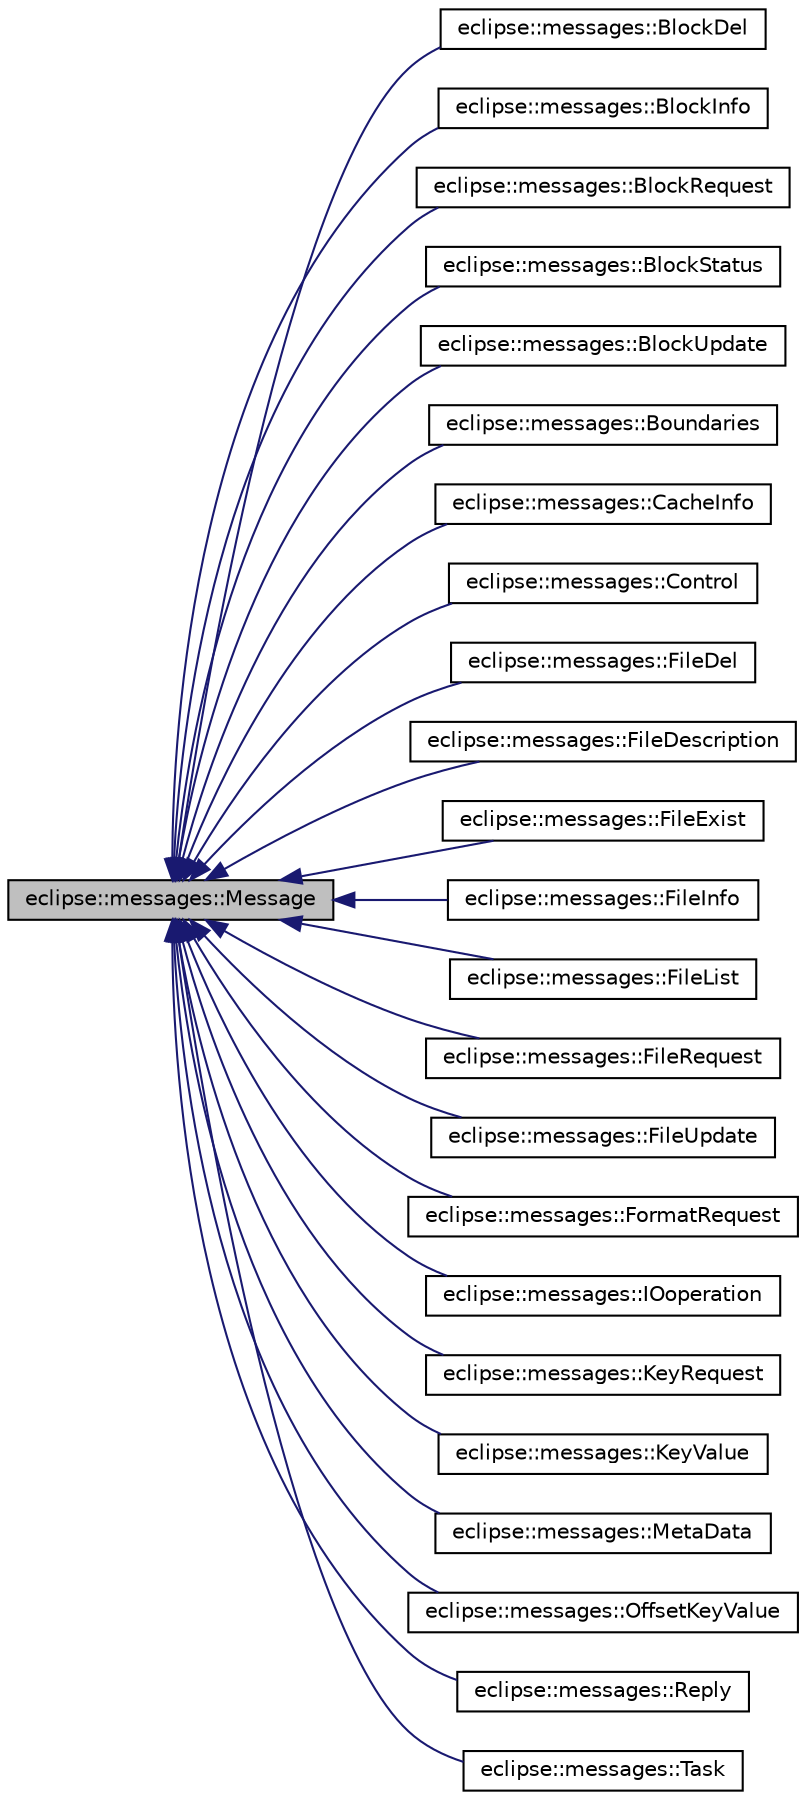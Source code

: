 digraph G
{
  edge [fontname="Helvetica",fontsize="10",labelfontname="Helvetica",labelfontsize="10"];
  node [fontname="Helvetica",fontsize="10",shape=record];
  rankdir="LR";
  Node1 [label="eclipse::messages::Message",height=0.2,width=0.4,color="black", fillcolor="grey75", style="filled" fontcolor="black"];
  Node1 -> Node2 [dir="back",color="midnightblue",fontsize="10",style="solid",fontname="Helvetica"];
  Node2 [label="eclipse::messages::BlockDel",height=0.2,width=0.4,color="black", fillcolor="white", style="filled",URL="$structeclipse_1_1messages_1_1BlockDel.html"];
  Node1 -> Node3 [dir="back",color="midnightblue",fontsize="10",style="solid",fontname="Helvetica"];
  Node3 [label="eclipse::messages::BlockInfo",height=0.2,width=0.4,color="black", fillcolor="white", style="filled",URL="$structeclipse_1_1messages_1_1BlockInfo.html"];
  Node1 -> Node4 [dir="back",color="midnightblue",fontsize="10",style="solid",fontname="Helvetica"];
  Node4 [label="eclipse::messages::BlockRequest",height=0.2,width=0.4,color="black", fillcolor="white", style="filled",URL="$structeclipse_1_1messages_1_1BlockRequest.html"];
  Node1 -> Node5 [dir="back",color="midnightblue",fontsize="10",style="solid",fontname="Helvetica"];
  Node5 [label="eclipse::messages::BlockStatus",height=0.2,width=0.4,color="black", fillcolor="white", style="filled",URL="$structeclipse_1_1messages_1_1BlockStatus.html"];
  Node1 -> Node6 [dir="back",color="midnightblue",fontsize="10",style="solid",fontname="Helvetica"];
  Node6 [label="eclipse::messages::BlockUpdate",height=0.2,width=0.4,color="black", fillcolor="white", style="filled",URL="$structeclipse_1_1messages_1_1BlockUpdate.html"];
  Node1 -> Node7 [dir="back",color="midnightblue",fontsize="10",style="solid",fontname="Helvetica"];
  Node7 [label="eclipse::messages::Boundaries",height=0.2,width=0.4,color="black", fillcolor="white", style="filled",URL="$structeclipse_1_1messages_1_1Boundaries.html"];
  Node1 -> Node8 [dir="back",color="midnightblue",fontsize="10",style="solid",fontname="Helvetica"];
  Node8 [label="eclipse::messages::CacheInfo",height=0.2,width=0.4,color="black", fillcolor="white", style="filled",URL="$structeclipse_1_1messages_1_1CacheInfo.html"];
  Node1 -> Node9 [dir="back",color="midnightblue",fontsize="10",style="solid",fontname="Helvetica"];
  Node9 [label="eclipse::messages::Control",height=0.2,width=0.4,color="black", fillcolor="white", style="filled",URL="$structeclipse_1_1messages_1_1Control.html"];
  Node1 -> Node10 [dir="back",color="midnightblue",fontsize="10",style="solid",fontname="Helvetica"];
  Node10 [label="eclipse::messages::FileDel",height=0.2,width=0.4,color="black", fillcolor="white", style="filled",URL="$structeclipse_1_1messages_1_1FileDel.html"];
  Node1 -> Node11 [dir="back",color="midnightblue",fontsize="10",style="solid",fontname="Helvetica"];
  Node11 [label="eclipse::messages::FileDescription",height=0.2,width=0.4,color="black", fillcolor="white", style="filled",URL="$structeclipse_1_1messages_1_1FileDescription.html"];
  Node1 -> Node12 [dir="back",color="midnightblue",fontsize="10",style="solid",fontname="Helvetica"];
  Node12 [label="eclipse::messages::FileExist",height=0.2,width=0.4,color="black", fillcolor="white", style="filled",URL="$structeclipse_1_1messages_1_1FileExist.html"];
  Node1 -> Node13 [dir="back",color="midnightblue",fontsize="10",style="solid",fontname="Helvetica"];
  Node13 [label="eclipse::messages::FileInfo",height=0.2,width=0.4,color="black", fillcolor="white", style="filled",URL="$structeclipse_1_1messages_1_1FileInfo.html"];
  Node1 -> Node14 [dir="back",color="midnightblue",fontsize="10",style="solid",fontname="Helvetica"];
  Node14 [label="eclipse::messages::FileList",height=0.2,width=0.4,color="black", fillcolor="white", style="filled",URL="$structeclipse_1_1messages_1_1FileList.html"];
  Node1 -> Node15 [dir="back",color="midnightblue",fontsize="10",style="solid",fontname="Helvetica"];
  Node15 [label="eclipse::messages::FileRequest",height=0.2,width=0.4,color="black", fillcolor="white", style="filled",URL="$structeclipse_1_1messages_1_1FileRequest.html"];
  Node1 -> Node16 [dir="back",color="midnightblue",fontsize="10",style="solid",fontname="Helvetica"];
  Node16 [label="eclipse::messages::FileUpdate",height=0.2,width=0.4,color="black", fillcolor="white", style="filled",URL="$structeclipse_1_1messages_1_1FileUpdate.html"];
  Node1 -> Node17 [dir="back",color="midnightblue",fontsize="10",style="solid",fontname="Helvetica"];
  Node17 [label="eclipse::messages::FormatRequest",height=0.2,width=0.4,color="black", fillcolor="white", style="filled",URL="$structeclipse_1_1messages_1_1FormatRequest.html"];
  Node1 -> Node18 [dir="back",color="midnightblue",fontsize="10",style="solid",fontname="Helvetica"];
  Node18 [label="eclipse::messages::IOoperation",height=0.2,width=0.4,color="black", fillcolor="white", style="filled",URL="$structeclipse_1_1messages_1_1IOoperation.html"];
  Node1 -> Node19 [dir="back",color="midnightblue",fontsize="10",style="solid",fontname="Helvetica"];
  Node19 [label="eclipse::messages::KeyRequest",height=0.2,width=0.4,color="black", fillcolor="white", style="filled",URL="$structeclipse_1_1messages_1_1KeyRequest.html"];
  Node1 -> Node20 [dir="back",color="midnightblue",fontsize="10",style="solid",fontname="Helvetica"];
  Node20 [label="eclipse::messages::KeyValue",height=0.2,width=0.4,color="black", fillcolor="white", style="filled",URL="$structeclipse_1_1messages_1_1KeyValue.html"];
  Node1 -> Node21 [dir="back",color="midnightblue",fontsize="10",style="solid",fontname="Helvetica"];
  Node21 [label="eclipse::messages::MetaData",height=0.2,width=0.4,color="black", fillcolor="white", style="filled",URL="$structeclipse_1_1messages_1_1MetaData.html"];
  Node1 -> Node22 [dir="back",color="midnightblue",fontsize="10",style="solid",fontname="Helvetica"];
  Node22 [label="eclipse::messages::OffsetKeyValue",height=0.2,width=0.4,color="black", fillcolor="white", style="filled",URL="$structeclipse_1_1messages_1_1OffsetKeyValue.html"];
  Node1 -> Node23 [dir="back",color="midnightblue",fontsize="10",style="solid",fontname="Helvetica"];
  Node23 [label="eclipse::messages::Reply",height=0.2,width=0.4,color="black", fillcolor="white", style="filled",URL="$structeclipse_1_1messages_1_1Reply.html"];
  Node1 -> Node24 [dir="back",color="midnightblue",fontsize="10",style="solid",fontname="Helvetica"];
  Node24 [label="eclipse::messages::Task",height=0.2,width=0.4,color="black", fillcolor="white", style="filled",URL="$structeclipse_1_1messages_1_1Task.html"];
}
